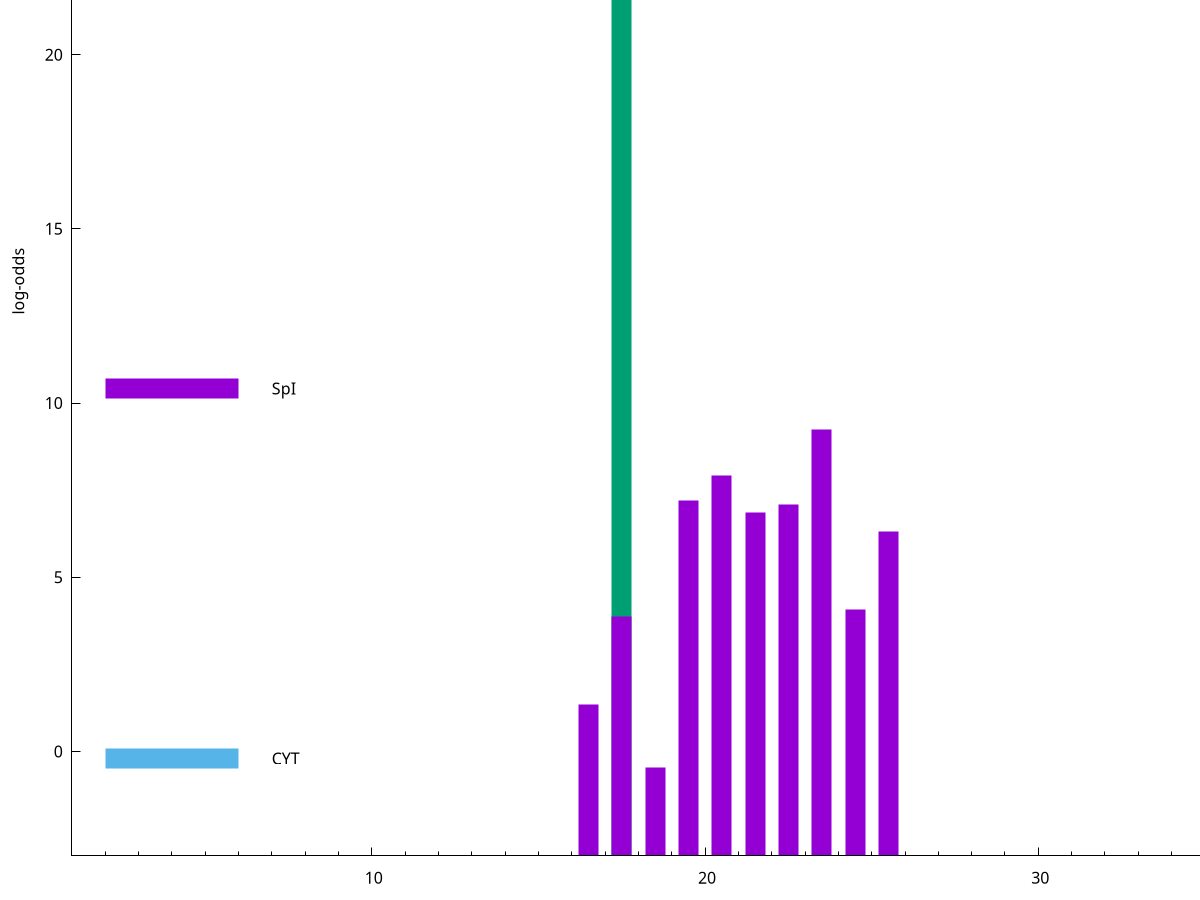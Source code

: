 set title "LipoP predictions for SRR3467249.gff"
set size 2., 1.4
set xrange [1:70] 
set mxtics 10
set yrange [-3:30]
set y2range [0:33]
set ylabel "log-odds"
set term postscript eps color solid "Helvetica" 30
set output "SRR3467249.gff100.eps"
set arrow from 2,24.5301 to 6,24.5301 nohead lt 2 lw 20
set label "SpII" at 7,24.5301
set arrow from 2,10.4169 to 6,10.4169 nohead lt 1 lw 20
set label "SpI" at 7,10.4169
set arrow from 2,-0.200913 to 6,-0.200913 nohead lt 3 lw 20
set label "CYT" at 7,-0.200913
set arrow from 2,24.5301 to 6,24.5301 nohead lt 2 lw 20
set label "SpII" at 7,24.5301
# NOTE: The scores below are the log-odds scores with the threshold
# NOTE: subtracted (a hack to make gnuplot make the histogram all
# NOTE: look nice).
plot "-" axes x1y2 title "" with impulses lt 2 lw 20, "-" axes x1y2 title "" with impulses lt 1 lw 20
17.500000 27.530100
e
23.500000 12.252900
20.500000 10.922190
19.500000 10.200080
22.500000 10.088390
21.500000 9.860470
25.500000 9.320160
24.500000 7.081230
17.500000 6.883650
16.500000 4.360160
18.500000 2.534929
e
exit
